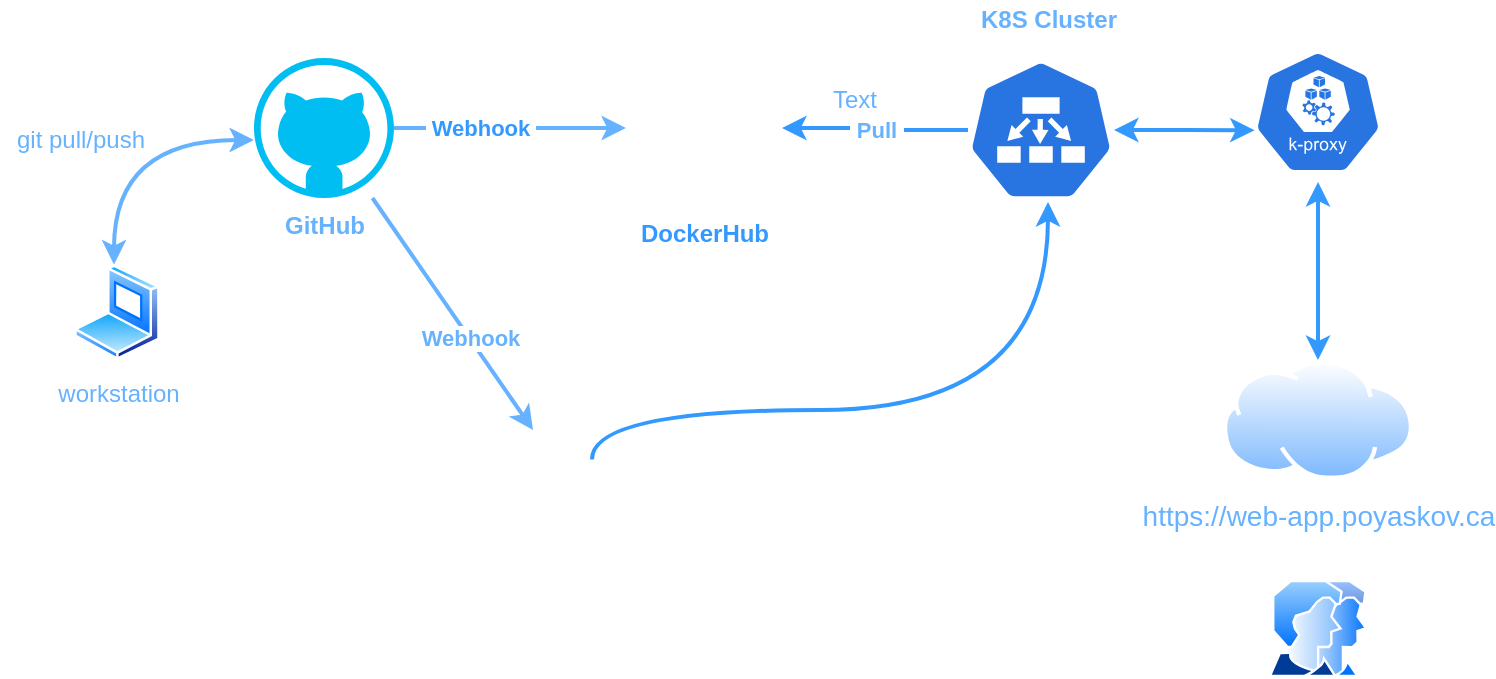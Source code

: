 <mxfile version="13.9.2" type="github">
  <diagram id="JWeNAQiVqbc7Q08cEnVS" name="Page-1">
    <mxGraphModel dx="2031" dy="1007" grid="1" gridSize="10" guides="1" tooltips="1" connect="1" arrows="1" fold="1" page="1" pageScale="1" pageWidth="850" pageHeight="1100" math="0" shadow="0">
      <root>
        <mxCell id="0" />
        <mxCell id="1" parent="0" />
        <mxCell id="ceyiaxkCHnjI5kasMRBy-6" style="edgeStyle=orthogonalEdgeStyle;rounded=0;orthogonalLoop=1;jettySize=auto;html=1;strokeWidth=2;strokeColor=#66B2FF;" edge="1" parent="1" source="ceyiaxkCHnjI5kasMRBy-1" target="ceyiaxkCHnjI5kasMRBy-2">
          <mxGeometry relative="1" as="geometry">
            <Array as="points">
              <mxPoint x="330" y="494" />
              <mxPoint x="330" y="494" />
            </Array>
          </mxGeometry>
        </mxCell>
        <mxCell id="ceyiaxkCHnjI5kasMRBy-9" value="&amp;nbsp;Webhook&amp;nbsp;" style="edgeLabel;html=1;align=center;verticalAlign=middle;resizable=0;points=[];fontColor=#3399FF;fontStyle=1" vertex="1" connectable="0" parent="ceyiaxkCHnjI5kasMRBy-6">
          <mxGeometry x="0.675" y="-1" relative="1" as="geometry">
            <mxPoint x="-54" y="-1" as="offset" />
          </mxGeometry>
        </mxCell>
        <mxCell id="ceyiaxkCHnjI5kasMRBy-7" style="rounded=0;orthogonalLoop=1;jettySize=auto;html=1;entryX=0.5;entryY=0;entryDx=0;entryDy=0;strokeWidth=2;strokeColor=#66B2FF;" edge="1" parent="1" source="ceyiaxkCHnjI5kasMRBy-1" target="ceyiaxkCHnjI5kasMRBy-3">
          <mxGeometry relative="1" as="geometry" />
        </mxCell>
        <mxCell id="ceyiaxkCHnjI5kasMRBy-8" value="Webhook" style="edgeLabel;html=1;align=center;verticalAlign=middle;resizable=0;points=[];fontColor=#66B2FF;fontStyle=1" vertex="1" connectable="0" parent="ceyiaxkCHnjI5kasMRBy-7">
          <mxGeometry x="0.206" relative="1" as="geometry">
            <mxPoint as="offset" />
          </mxGeometry>
        </mxCell>
        <mxCell id="ceyiaxkCHnjI5kasMRBy-1" value="&lt;font color=&quot;#66b2ff&quot;&gt;&lt;b&gt;GitHub&lt;/b&gt;&lt;/font&gt;" style="verticalLabelPosition=bottom;html=1;verticalAlign=top;align=center;strokeColor=none;fillColor=#00BEF2;shape=mxgraph.azure.github_code;pointerEvents=1;" vertex="1" parent="1">
          <mxGeometry x="170" y="459" width="70" height="70" as="geometry" />
        </mxCell>
        <mxCell id="ceyiaxkCHnjI5kasMRBy-2" value="&lt;font color=&quot;#3399ff&quot;&gt;&lt;b&gt;DockerHub&lt;/b&gt;&lt;/font&gt;" style="shape=image;html=1;verticalAlign=top;verticalLabelPosition=bottom;labelBackgroundColor=#ffffff;imageAspect=0;aspect=fixed;image=https://cdn3.iconfinder.com/data/icons/social-media-2169/24/social_media_social_media_logo_docker-128.png" vertex="1" parent="1">
          <mxGeometry x="356" y="455" width="78" height="78" as="geometry" />
        </mxCell>
        <mxCell id="ceyiaxkCHnjI5kasMRBy-3" value="" style="shape=image;html=1;verticalAlign=top;verticalLabelPosition=bottom;labelBackgroundColor=#ffffff;imageAspect=0;aspect=fixed;image=https://cdn4.iconfinder.com/data/icons/logos-brands-5/24/jenkins-128.png;fontColor=#3399FF;" vertex="1" parent="1">
          <mxGeometry x="280" y="645" width="59" height="59" as="geometry" />
        </mxCell>
        <mxCell id="ceyiaxkCHnjI5kasMRBy-14" value="&amp;nbsp;Pull&amp;nbsp;" style="edgeStyle=orthogonalEdgeStyle;rounded=0;orthogonalLoop=1;jettySize=auto;html=1;strokeColor=#3399FF;strokeWidth=2;fontColor=#66B2FF;fontStyle=1" edge="1" parent="1" source="ceyiaxkCHnjI5kasMRBy-4" target="ceyiaxkCHnjI5kasMRBy-2">
          <mxGeometry relative="1" as="geometry" />
        </mxCell>
        <mxCell id="ceyiaxkCHnjI5kasMRBy-16" style="edgeStyle=orthogonalEdgeStyle;rounded=0;orthogonalLoop=1;jettySize=auto;html=1;entryX=0.005;entryY=0.63;entryDx=0;entryDy=0;entryPerimeter=0;strokeColor=#3399FF;strokeWidth=2;fontColor=#3399FF;startArrow=classic;startFill=1;endArrow=classic;endFill=1;" edge="1" parent="1" source="ceyiaxkCHnjI5kasMRBy-4" target="ceyiaxkCHnjI5kasMRBy-15">
          <mxGeometry relative="1" as="geometry" />
        </mxCell>
        <mxCell id="ceyiaxkCHnjI5kasMRBy-4" value="" style="html=1;dashed=0;whitespace=wrap;fillColor=#2875E2;strokeColor=#ffffff;points=[[0.005,0.63,0],[0.1,0.2,0],[0.9,0.2,0],[0.5,0,0],[0.995,0.63,0],[0.72,0.99,0],[0.5,1,0],[0.28,0.99,0]];shape=mxgraph.kubernetes.icon;prIcon=ep" vertex="1" parent="1">
          <mxGeometry x="527" y="459" width="73" height="72" as="geometry" />
        </mxCell>
        <mxCell id="ceyiaxkCHnjI5kasMRBy-17" style="edgeStyle=orthogonalEdgeStyle;rounded=0;orthogonalLoop=1;jettySize=auto;html=1;startArrow=none;startFill=0;endArrow=classic;endFill=1;strokeColor=#3399FF;strokeWidth=2;fontColor=#3399FF;curved=1;exitX=1;exitY=0.25;exitDx=0;exitDy=0;" edge="1" parent="1" source="ceyiaxkCHnjI5kasMRBy-3">
          <mxGeometry relative="1" as="geometry">
            <mxPoint x="160" y="745" as="sourcePoint" />
            <mxPoint x="567" y="531" as="targetPoint" />
            <Array as="points">
              <mxPoint x="339" y="635" />
              <mxPoint x="567" y="635" />
            </Array>
          </mxGeometry>
        </mxCell>
        <mxCell id="ceyiaxkCHnjI5kasMRBy-5" value="&lt;font color=&quot;#66b2ff&quot;&gt;workstation&lt;/font&gt;" style="aspect=fixed;perimeter=ellipsePerimeter;html=1;align=center;shadow=0;dashed=0;spacingTop=3;image;image=img/lib/active_directory/laptop_client.svg;" vertex="1" parent="1">
          <mxGeometry x="80" y="562.22" width="43" height="47.78" as="geometry" />
        </mxCell>
        <mxCell id="ceyiaxkCHnjI5kasMRBy-22" style="edgeStyle=none;rounded=0;orthogonalLoop=1;jettySize=auto;html=1;exitX=0.5;exitY=1;exitDx=0;exitDy=0;exitPerimeter=0;entryX=0.5;entryY=0;entryDx=0;entryDy=0;startArrow=classic;startFill=1;endArrow=classic;endFill=1;strokeColor=#3399FF;strokeWidth=2;fontColor=#66B2FF;" edge="1" parent="1" source="ceyiaxkCHnjI5kasMRBy-15" target="ceyiaxkCHnjI5kasMRBy-21">
          <mxGeometry relative="1" as="geometry" />
        </mxCell>
        <mxCell id="ceyiaxkCHnjI5kasMRBy-15" value="" style="html=1;dashed=0;whitespace=wrap;fillColor=#2875E2;strokeColor=#ffffff;points=[[0.005,0.63,0],[0.1,0.2,0],[0.9,0.2,0],[0.5,0,0],[0.995,0.63,0],[0.72,0.99,0],[0.5,1,0],[0.28,0.99,0]];shape=mxgraph.kubernetes.icon;prIcon=k_proxy;fontColor=#3399FF;" vertex="1" parent="1">
          <mxGeometry x="670" y="451" width="64" height="70" as="geometry" />
        </mxCell>
        <mxCell id="ceyiaxkCHnjI5kasMRBy-18" style="edgeStyle=orthogonalEdgeStyle;rounded=0;orthogonalLoop=1;jettySize=auto;html=1;startArrow=classic;startFill=1;endArrow=classic;endFill=1;strokeWidth=2;fontColor=#3399FF;curved=1;entryX=0;entryY=0.5;entryDx=0;entryDy=0;entryPerimeter=0;strokeColor=#66B2FF;" edge="1" parent="1" source="ceyiaxkCHnjI5kasMRBy-5">
          <mxGeometry relative="1" as="geometry">
            <mxPoint x="40" y="582.298" as="sourcePoint" />
            <mxPoint x="170" y="500" as="targetPoint" />
            <Array as="points">
              <mxPoint x="100" y="500" />
            </Array>
          </mxGeometry>
        </mxCell>
        <mxCell id="ceyiaxkCHnjI5kasMRBy-20" value="K8S Cluster" style="text;html=1;resizable=0;autosize=1;align=center;verticalAlign=middle;points=[];fillColor=none;strokeColor=none;rounded=0;fontColor=#66B2FF;fontStyle=1" vertex="1" parent="1">
          <mxGeometry x="527" y="430" width="80" height="20" as="geometry" />
        </mxCell>
        <mxCell id="ceyiaxkCHnjI5kasMRBy-21" value="&lt;font style=&quot;font-size: 14px&quot;&gt;https://web-app.poyaskov.ca&lt;/font&gt;" style="aspect=fixed;perimeter=ellipsePerimeter;html=1;align=center;shadow=0;dashed=0;spacingTop=3;image;image=img/lib/active_directory/internet_cloud.svg;fontColor=#66B2FF;" vertex="1" parent="1">
          <mxGeometry x="654.38" y="610" width="95.24" height="60" as="geometry" />
        </mxCell>
        <mxCell id="ceyiaxkCHnjI5kasMRBy-24" value="git pull/push" style="text;html=1;resizable=0;autosize=1;align=center;verticalAlign=middle;points=[];fillColor=none;strokeColor=none;rounded=0;fontColor=#66B2FF;" vertex="1" parent="1">
          <mxGeometry x="43" y="490" width="80" height="20" as="geometry" />
        </mxCell>
        <mxCell id="ceyiaxkCHnjI5kasMRBy-27" value="" style="aspect=fixed;perimeter=ellipsePerimeter;html=1;align=center;shadow=0;dashed=0;spacingTop=3;image;image=img/lib/active_directory/user_accounts.svg;fontColor=#66B2FF;" vertex="1" parent="1">
          <mxGeometry x="677" y="720" width="50" height="48.5" as="geometry" />
        </mxCell>
        <mxCell id="ceyiaxkCHnjI5kasMRBy-28" value="Text" style="text;html=1;resizable=0;autosize=1;align=center;verticalAlign=middle;points=[];fillColor=none;strokeColor=none;rounded=0;fontColor=#66B2FF;" vertex="1" parent="1">
          <mxGeometry x="450" y="470" width="40" height="20" as="geometry" />
        </mxCell>
      </root>
    </mxGraphModel>
  </diagram>
</mxfile>

